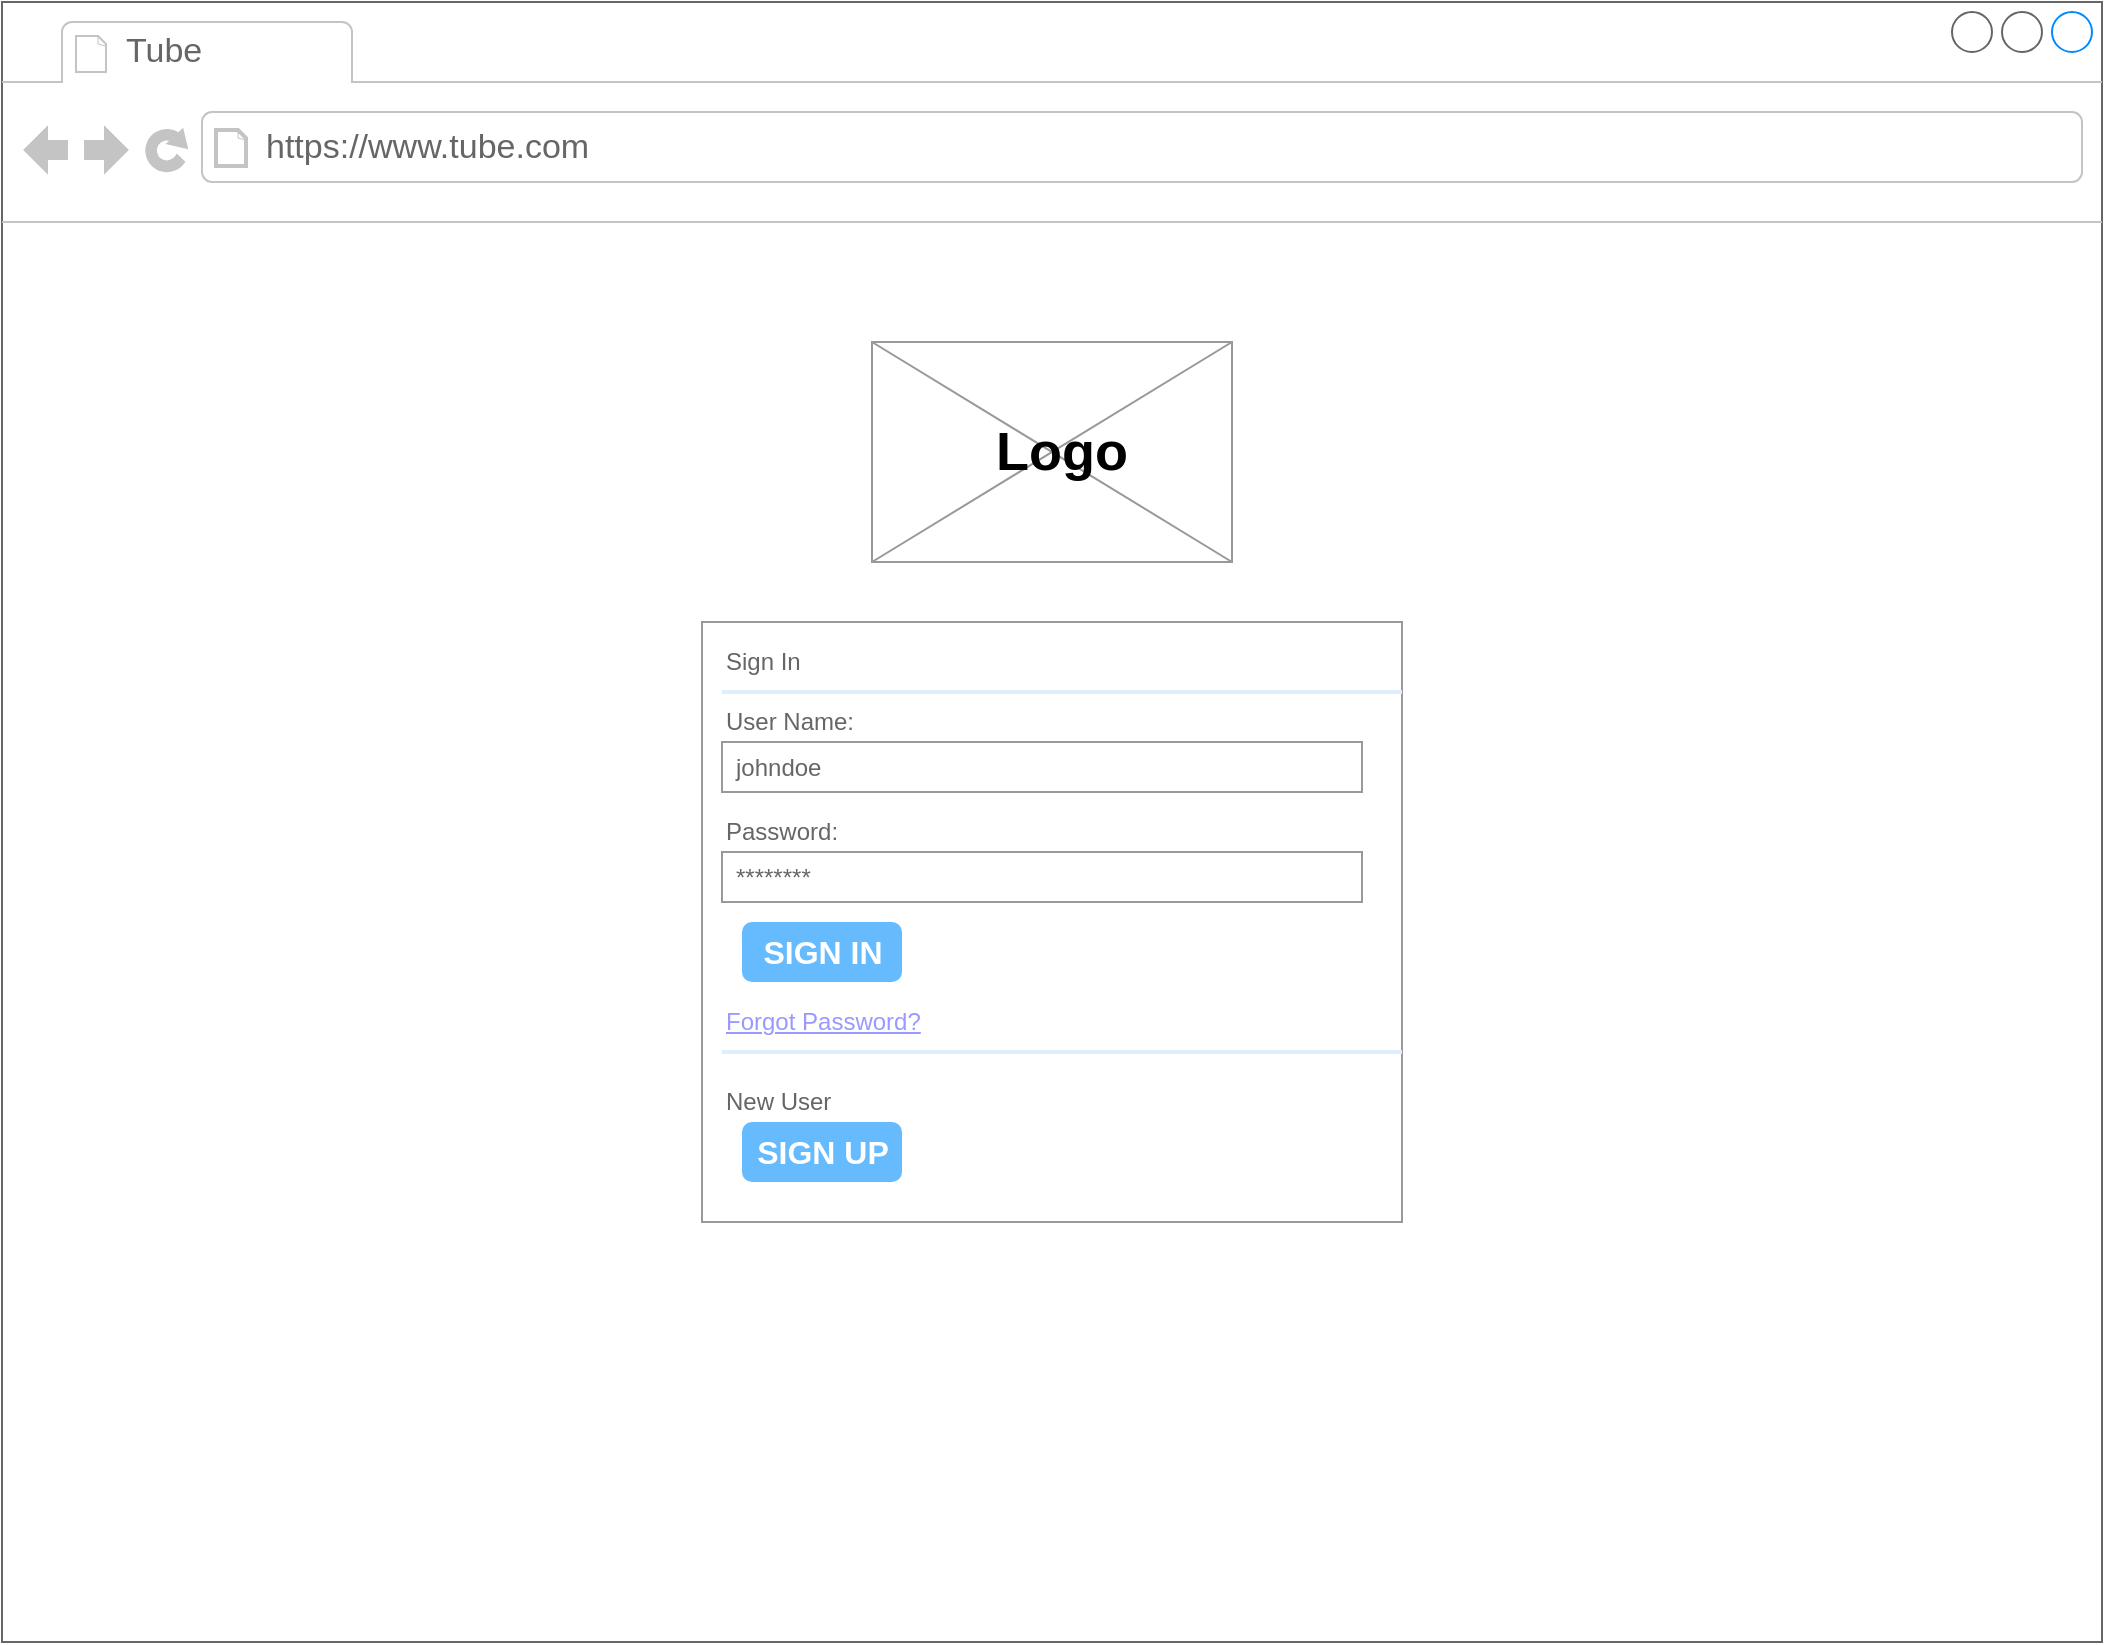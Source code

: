 <mxfile version="10.6.5" type="device"><diagram name="Page-1" id="2cc2dc42-3aac-f2a9-1cec-7a8b7cbee084"><mxGraphModel dx="1443" dy="827" grid="1" gridSize="10" guides="1" tooltips="1" connect="1" arrows="1" fold="1" page="1" pageScale="1" pageWidth="1100" pageHeight="850" background="#ffffff" math="0" shadow="0"><root><mxCell id="0"/><mxCell id="1" parent="0"/><mxCell id="A3zlmI-x9Iug91doevKb-1" value="" style="strokeWidth=1;shadow=0;dashed=0;align=center;html=1;shape=mxgraph.mockup.containers.browserWindow;rSize=0;fillColor=#ffffff;strokeColor=#666666;mainText=,;recursiveResize=0;rounded=0;labelBackgroundColor=none;fontFamily=Verdana;fontSize=12;fontColor=#000000;" parent="1" vertex="1"><mxGeometry width="1050" height="820" as="geometry"/></mxCell><mxCell id="A3zlmI-x9Iug91doevKb-2" value="Tube" style="strokeWidth=1;shadow=0;dashed=0;align=center;html=1;shape=mxgraph.mockup.containers.anchor;fontSize=17;fontColor=#666666;align=left;" parent="A3zlmI-x9Iug91doevKb-1" vertex="1"><mxGeometry x="60" y="12" width="110" height="26" as="geometry"/></mxCell><mxCell id="A3zlmI-x9Iug91doevKb-3" value="https://www.tube.com" style="strokeWidth=1;shadow=0;dashed=0;align=center;html=1;shape=mxgraph.mockup.containers.anchor;rSize=0;fontSize=17;fontColor=#666666;align=left;" parent="A3zlmI-x9Iug91doevKb-1" vertex="1"><mxGeometry x="130" y="60" width="250" height="26" as="geometry"/></mxCell><mxCell id="A3zlmI-x9Iug91doevKb-12" value="" style="verticalLabelPosition=bottom;shadow=0;dashed=0;align=center;html=1;verticalAlign=top;strokeWidth=1;shape=mxgraph.mockup.graphics.simpleIcon;strokeColor=#999999;fillColor=#ffffff;fontSize=16;" parent="A3zlmI-x9Iug91doevKb-1" vertex="1"><mxGeometry x="435" y="170" width="180" height="110" as="geometry"/></mxCell><mxCell id="A3zlmI-x9Iug91doevKb-13" value="&lt;div style=&quot;font-size: 27px&quot; align=&quot;center&quot;&gt;&lt;font style=&quot;font-size: 27px&quot;&gt;Logo&lt;/font&gt;&lt;/div&gt;" style="text;html=1;strokeColor=none;fillColor=none;align=left;verticalAlign=middle;whiteSpace=wrap;rounded=0;fontStyle=1;fontSize=18;" parent="A3zlmI-x9Iug91doevKb-1" vertex="1"><mxGeometry x="495" y="215" width="50" height="20" as="geometry"/></mxCell><mxCell id="z4Kq023UYDvA_NMD1x0M-48" value="" style="strokeWidth=1;shadow=0;dashed=0;align=center;html=1;shape=mxgraph.mockup.forms.rrect;rSize=0;strokeColor=#999999;fillColor=#ffffff;labelBackgroundColor=none;fontSize=18;fontColor=#666666;" vertex="1" parent="A3zlmI-x9Iug91doevKb-1"><mxGeometry x="350" y="310" width="350" height="300" as="geometry"/></mxCell><mxCell id="z4Kq023UYDvA_NMD1x0M-49" value="Sign In" style="strokeWidth=1;shadow=0;dashed=0;align=center;html=1;shape=mxgraph.mockup.forms.anchor;fontSize=12;fontColor=#666666;align=left;resizeWidth=1;spacingLeft=0;" vertex="1" parent="z4Kq023UYDvA_NMD1x0M-48"><mxGeometry width="175" height="20" relative="1" as="geometry"><mxPoint x="10" y="10" as="offset"/></mxGeometry></mxCell><mxCell id="z4Kq023UYDvA_NMD1x0M-50" value="" style="shape=line;strokeColor=#ddeeff;strokeWidth=2;html=1;resizeWidth=1;" vertex="1" parent="z4Kq023UYDvA_NMD1x0M-48"><mxGeometry width="340" height="10" relative="1" as="geometry"><mxPoint x="10" y="30" as="offset"/></mxGeometry></mxCell><mxCell id="z4Kq023UYDvA_NMD1x0M-51" value="User Name:" style="strokeWidth=1;shadow=0;dashed=0;align=center;html=1;shape=mxgraph.mockup.forms.anchor;fontSize=12;fontColor=#666666;align=left;resizeWidth=1;spacingLeft=0;" vertex="1" parent="z4Kq023UYDvA_NMD1x0M-48"><mxGeometry width="175" height="20" relative="1" as="geometry"><mxPoint x="10" y="40" as="offset"/></mxGeometry></mxCell><mxCell id="z4Kq023UYDvA_NMD1x0M-52" value="johndoe" style="strokeWidth=1;shadow=0;dashed=0;align=center;html=1;shape=mxgraph.mockup.forms.rrect;rSize=0;strokeColor=#999999;fontColor=#666666;align=left;spacingLeft=5;resizeWidth=1;" vertex="1" parent="z4Kq023UYDvA_NMD1x0M-48"><mxGeometry width="320" height="25" relative="1" as="geometry"><mxPoint x="10" y="60" as="offset"/></mxGeometry></mxCell><mxCell id="z4Kq023UYDvA_NMD1x0M-53" value="Password:" style="strokeWidth=1;shadow=0;dashed=0;align=center;html=1;shape=mxgraph.mockup.forms.anchor;fontSize=12;fontColor=#666666;align=left;resizeWidth=1;spacingLeft=0;" vertex="1" parent="z4Kq023UYDvA_NMD1x0M-48"><mxGeometry width="175" height="20" relative="1" as="geometry"><mxPoint x="10" y="95" as="offset"/></mxGeometry></mxCell><mxCell id="z4Kq023UYDvA_NMD1x0M-54" value="********" style="strokeWidth=1;shadow=0;dashed=0;align=center;html=1;shape=mxgraph.mockup.forms.rrect;rSize=0;strokeColor=#999999;fontColor=#666666;align=left;spacingLeft=5;resizeWidth=1;" vertex="1" parent="z4Kq023UYDvA_NMD1x0M-48"><mxGeometry width="320" height="25" relative="1" as="geometry"><mxPoint x="10" y="115" as="offset"/></mxGeometry></mxCell><mxCell id="z4Kq023UYDvA_NMD1x0M-55" value="SIGN IN" style="strokeWidth=1;shadow=0;dashed=0;align=center;html=1;shape=mxgraph.mockup.forms.rrect;rSize=5;strokeColor=none;fontColor=#ffffff;fillColor=#66bbff;fontSize=16;fontStyle=1;" vertex="1" parent="z4Kq023UYDvA_NMD1x0M-48"><mxGeometry y="1" width="80" height="30" relative="1" as="geometry"><mxPoint x="20" y="-150" as="offset"/></mxGeometry></mxCell><mxCell id="z4Kq023UYDvA_NMD1x0M-56" value="Forgot Password?" style="strokeWidth=1;shadow=0;dashed=0;align=center;html=1;shape=mxgraph.mockup.forms.anchor;fontSize=12;fontColor=#9999ff;align=left;spacingLeft=0;fontStyle=4;resizeWidth=1;" vertex="1" parent="z4Kq023UYDvA_NMD1x0M-48"><mxGeometry y="1" width="262.5" height="20" relative="1" as="geometry"><mxPoint x="10" y="-110" as="offset"/></mxGeometry></mxCell><mxCell id="z4Kq023UYDvA_NMD1x0M-57" value="" style="shape=line;strokeColor=#ddeeff;strokeWidth=2;html=1;resizeWidth=1;" vertex="1" parent="z4Kq023UYDvA_NMD1x0M-48"><mxGeometry y="1" width="340" height="10" relative="1" as="geometry"><mxPoint x="10" y="-90" as="offset"/></mxGeometry></mxCell><mxCell id="z4Kq023UYDvA_NMD1x0M-58" value="New User" style="strokeWidth=1;shadow=0;dashed=0;align=center;html=1;shape=mxgraph.mockup.forms.anchor;fontSize=12;fontColor=#666666;align=left;spacingLeft=0;resizeWidth=1;" vertex="1" parent="z4Kq023UYDvA_NMD1x0M-48"><mxGeometry y="1" width="262.5" height="20" relative="1" as="geometry"><mxPoint x="10" y="-70" as="offset"/></mxGeometry></mxCell><mxCell id="z4Kq023UYDvA_NMD1x0M-59" value="SIGN UP" style="strokeWidth=1;shadow=0;dashed=0;align=center;html=1;shape=mxgraph.mockup.forms.rrect;rSize=5;strokeColor=none;fontColor=#ffffff;fillColor=#66bbff;fontSize=16;fontStyle=1;" vertex="1" parent="z4Kq023UYDvA_NMD1x0M-48"><mxGeometry y="1" width="80" height="30" relative="1" as="geometry"><mxPoint x="20" y="-50" as="offset"/></mxGeometry></mxCell></root></mxGraphModel></diagram></mxfile>